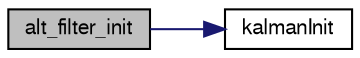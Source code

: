 digraph "alt_filter_init"
{
  edge [fontname="FreeSans",fontsize="10",labelfontname="FreeSans",labelfontsize="10"];
  node [fontname="FreeSans",fontsize="10",shape=record];
  rankdir="LR";
  Node1 [label="alt_filter_init",height=0.2,width=0.4,color="black", fillcolor="grey75", style="filled", fontcolor="black"];
  Node1 -> Node2 [color="midnightblue",fontsize="10",style="solid",fontname="FreeSans"];
  Node2 [label="kalmanInit",height=0.2,width=0.4,color="black", fillcolor="white", style="filled",URL="$alt__filter_8c.html#ace1b4aea9a9f4ad4358342ff392c3dd4"];
}
